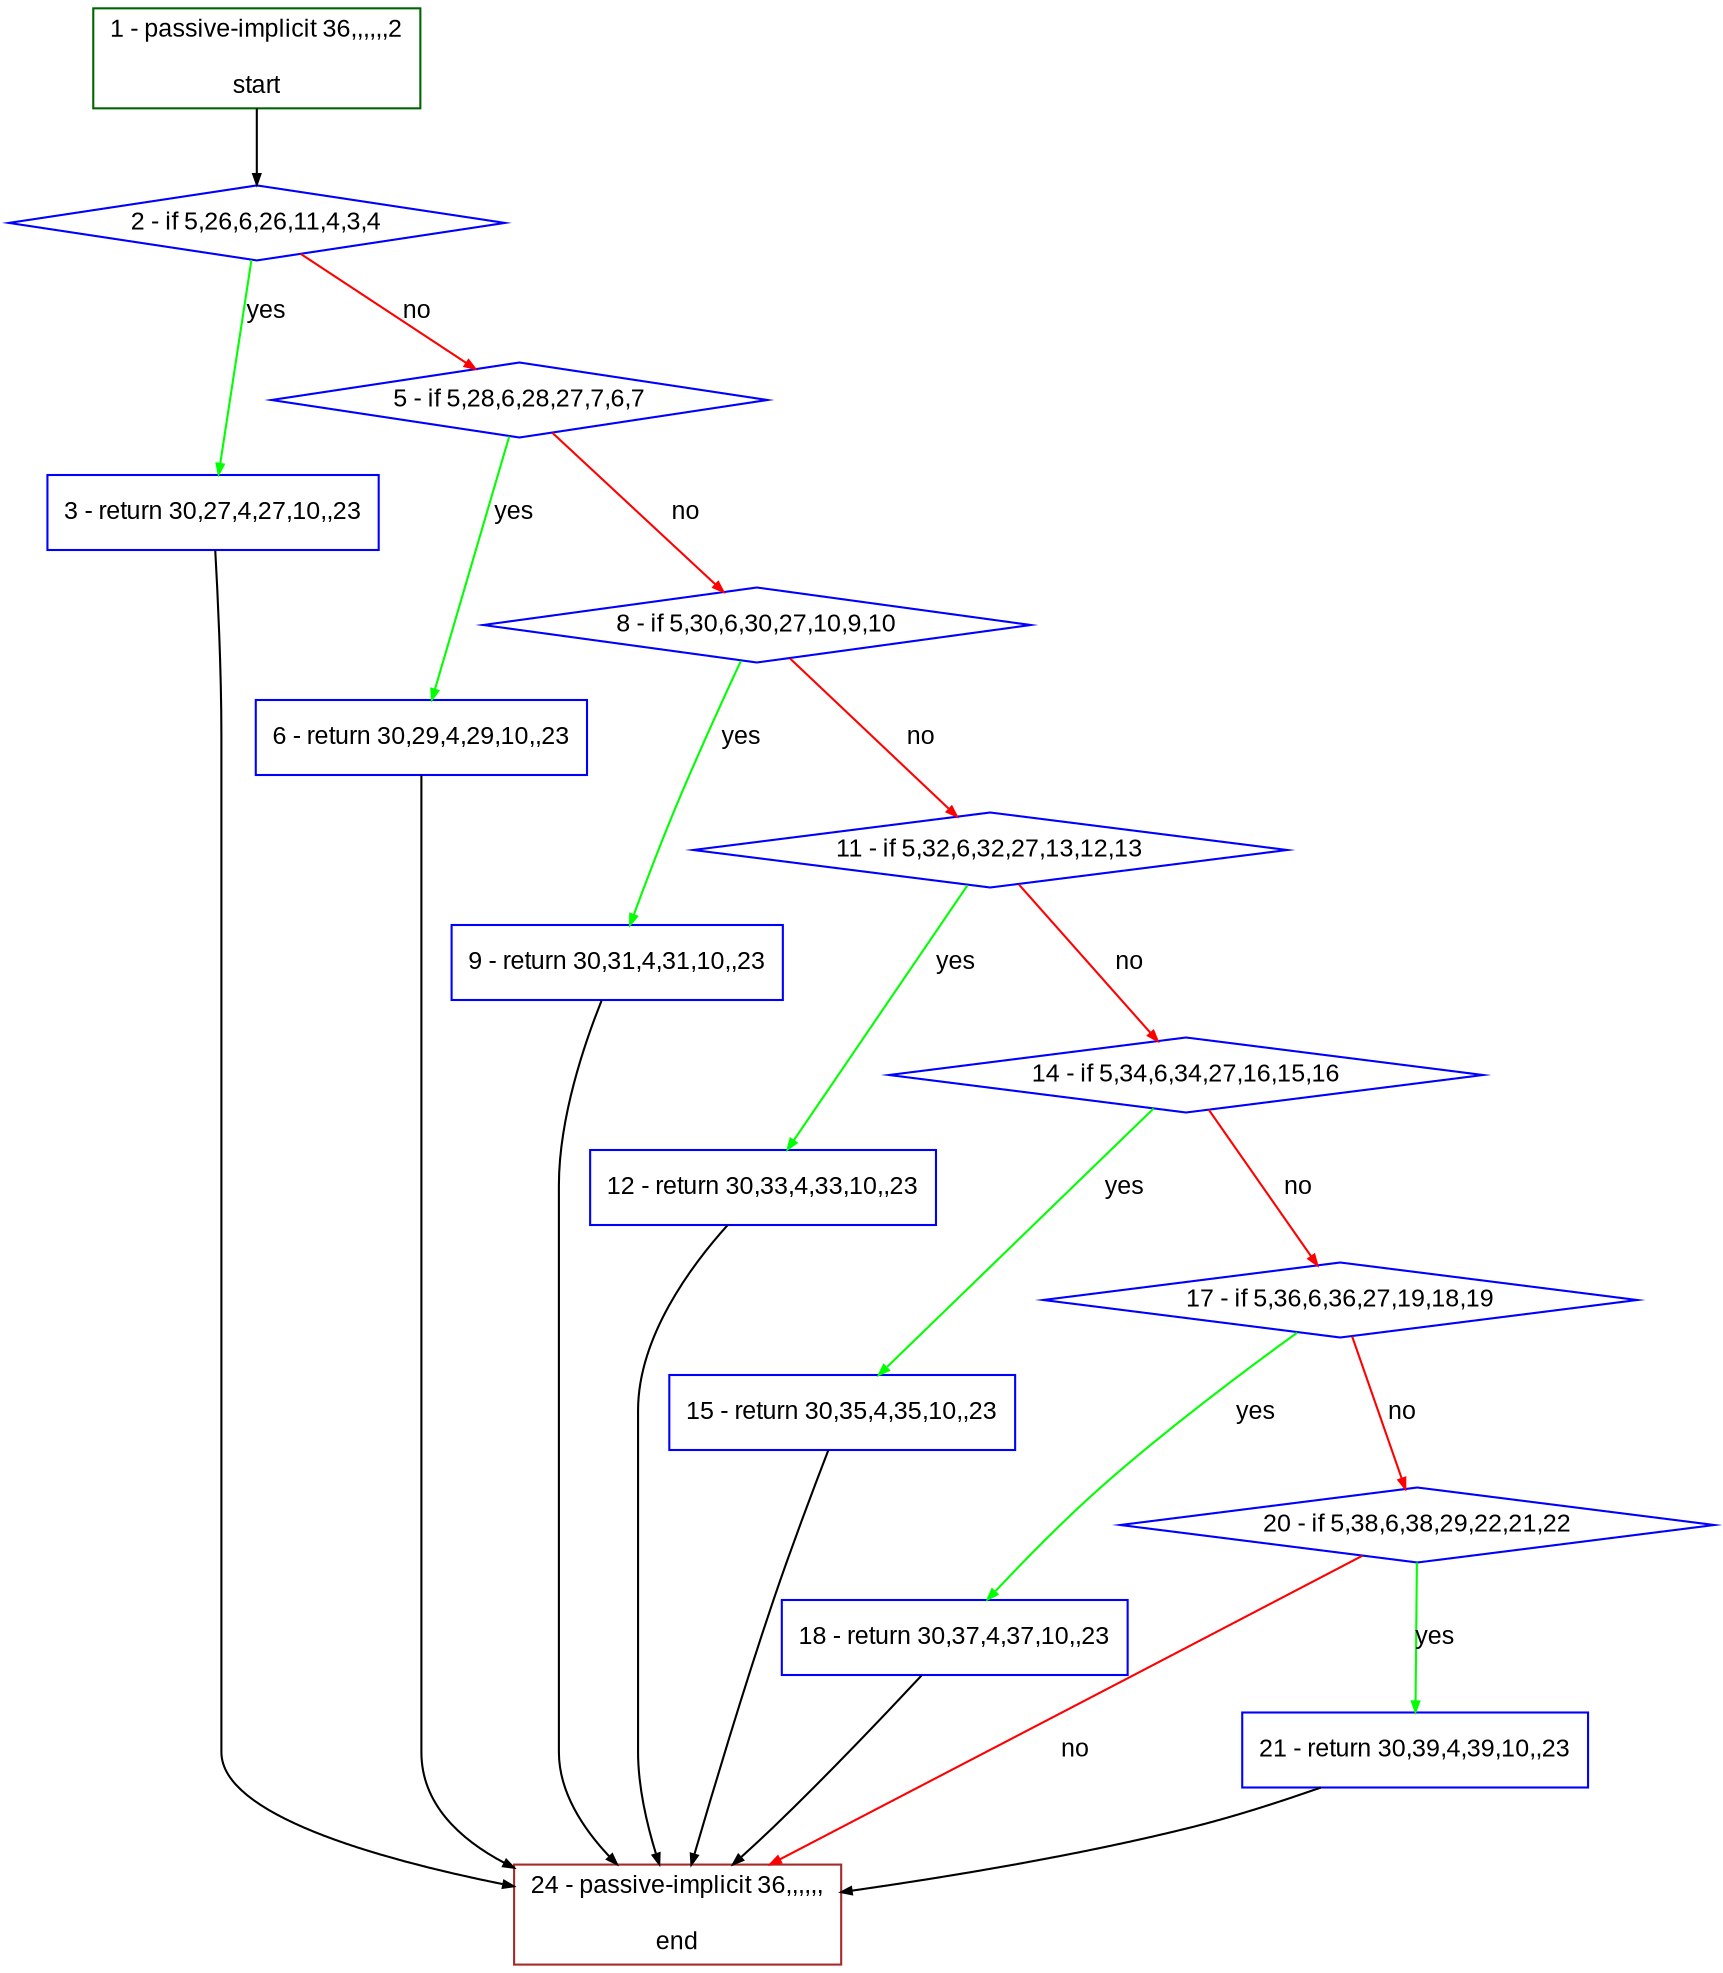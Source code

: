 digraph "" {
  graph [bgcolor="white", fillcolor="#FFFFCC", pack="true", packmode="clust", fontname="Arial", label="", fontsize="12", compound="true", style="rounded,filled"];
  node [node_initialized="no", fillcolor="white", fontname="Arial", label="", color="grey", fontsize="12", fixedsize="false", compound="true", shape="rectangle", style="filled"];
  edge [arrowtail="none", lhead="", fontcolor="black", fontname="Arial", label="", color="black", fontsize="12", arrowhead="normal", arrowsize="0.5", compound="true", ltail="", dir="forward"];
  __N1 [fillcolor="#ffffff", label="2 - if 5,26,6,26,11,4,3,4", color="#0000ff", shape="diamond", style="filled"];
  __N2 [fillcolor="#ffffff", label="1 - passive-implicit 36,,,,,,2\n\nstart", color="#006400", shape="box", style="filled"];
  __N3 [fillcolor="#ffffff", label="3 - return 30,27,4,27,10,,23", color="#0000ff", shape="box", style="filled"];
  __N4 [fillcolor="#ffffff", label="5 - if 5,28,6,28,27,7,6,7", color="#0000ff", shape="diamond", style="filled"];
  __N5 [fillcolor="#ffffff", label="24 - passive-implicit 36,,,,,,\n\nend", color="#a52a2a", shape="box", style="filled"];
  __N6 [fillcolor="#ffffff", label="6 - return 30,29,4,29,10,,23", color="#0000ff", shape="box", style="filled"];
  __N7 [fillcolor="#ffffff", label="8 - if 5,30,6,30,27,10,9,10", color="#0000ff", shape="diamond", style="filled"];
  __N8 [fillcolor="#ffffff", label="9 - return 30,31,4,31,10,,23", color="#0000ff", shape="box", style="filled"];
  __N9 [fillcolor="#ffffff", label="11 - if 5,32,6,32,27,13,12,13", color="#0000ff", shape="diamond", style="filled"];
  __N10 [fillcolor="#ffffff", label="12 - return 30,33,4,33,10,,23", color="#0000ff", shape="box", style="filled"];
  __N11 [fillcolor="#ffffff", label="14 - if 5,34,6,34,27,16,15,16", color="#0000ff", shape="diamond", style="filled"];
  __N12 [fillcolor="#ffffff", label="15 - return 30,35,4,35,10,,23", color="#0000ff", shape="box", style="filled"];
  __N13 [fillcolor="#ffffff", label="17 - if 5,36,6,36,27,19,18,19", color="#0000ff", shape="diamond", style="filled"];
  __N14 [fillcolor="#ffffff", label="18 - return 30,37,4,37,10,,23", color="#0000ff", shape="box", style="filled"];
  __N15 [fillcolor="#ffffff", label="20 - if 5,38,6,38,29,22,21,22", color="#0000ff", shape="diamond", style="filled"];
  __N16 [fillcolor="#ffffff", label="21 - return 30,39,4,39,10,,23", color="#0000ff", shape="box", style="filled"];
  __N2 -> __N1 [arrowtail="none", color="#000000", label="", arrowhead="normal", dir="forward"];
  __N1 -> __N3 [arrowtail="none", color="#00ff00", label="yes", arrowhead="normal", dir="forward"];
  __N1 -> __N4 [arrowtail="none", color="#ff0000", label="no", arrowhead="normal", dir="forward"];
  __N3 -> __N5 [arrowtail="none", color="#000000", label="", arrowhead="normal", dir="forward"];
  __N4 -> __N6 [arrowtail="none", color="#00ff00", label="yes", arrowhead="normal", dir="forward"];
  __N4 -> __N7 [arrowtail="none", color="#ff0000", label="no", arrowhead="normal", dir="forward"];
  __N6 -> __N5 [arrowtail="none", color="#000000", label="", arrowhead="normal", dir="forward"];
  __N7 -> __N8 [arrowtail="none", color="#00ff00", label="yes", arrowhead="normal", dir="forward"];
  __N7 -> __N9 [arrowtail="none", color="#ff0000", label="no", arrowhead="normal", dir="forward"];
  __N8 -> __N5 [arrowtail="none", color="#000000", label="", arrowhead="normal", dir="forward"];
  __N9 -> __N10 [arrowtail="none", color="#00ff00", label="yes", arrowhead="normal", dir="forward"];
  __N9 -> __N11 [arrowtail="none", color="#ff0000", label="no", arrowhead="normal", dir="forward"];
  __N10 -> __N5 [arrowtail="none", color="#000000", label="", arrowhead="normal", dir="forward"];
  __N11 -> __N12 [arrowtail="none", color="#00ff00", label="yes", arrowhead="normal", dir="forward"];
  __N11 -> __N13 [arrowtail="none", color="#ff0000", label="no", arrowhead="normal", dir="forward"];
  __N12 -> __N5 [arrowtail="none", color="#000000", label="", arrowhead="normal", dir="forward"];
  __N13 -> __N14 [arrowtail="none", color="#00ff00", label="yes", arrowhead="normal", dir="forward"];
  __N13 -> __N15 [arrowtail="none", color="#ff0000", label="no", arrowhead="normal", dir="forward"];
  __N14 -> __N5 [arrowtail="none", color="#000000", label="", arrowhead="normal", dir="forward"];
  __N15 -> __N16 [arrowtail="none", color="#00ff00", label="yes", arrowhead="normal", dir="forward"];
  __N15 -> __N5 [arrowtail="none", color="#ff0000", label="no", arrowhead="normal", dir="forward"];
  __N16 -> __N5 [arrowtail="none", color="#000000", label="", arrowhead="normal", dir="forward"];
}
